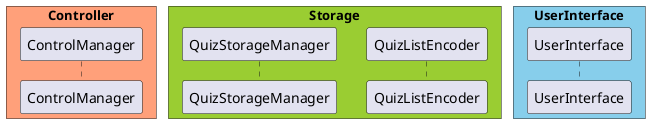 @startuml

skinparam ParticipantPadding 10
skinparam BoxPadding 5

box "Controller" #LightSalmon
participant ControlManager
end box

box "Storage" #YellowGreen
participant QuizStorageManager
participant QuizListEncoder
end box

box "UserInterface" #skyblue
participant UserInterface
end box




@enduml